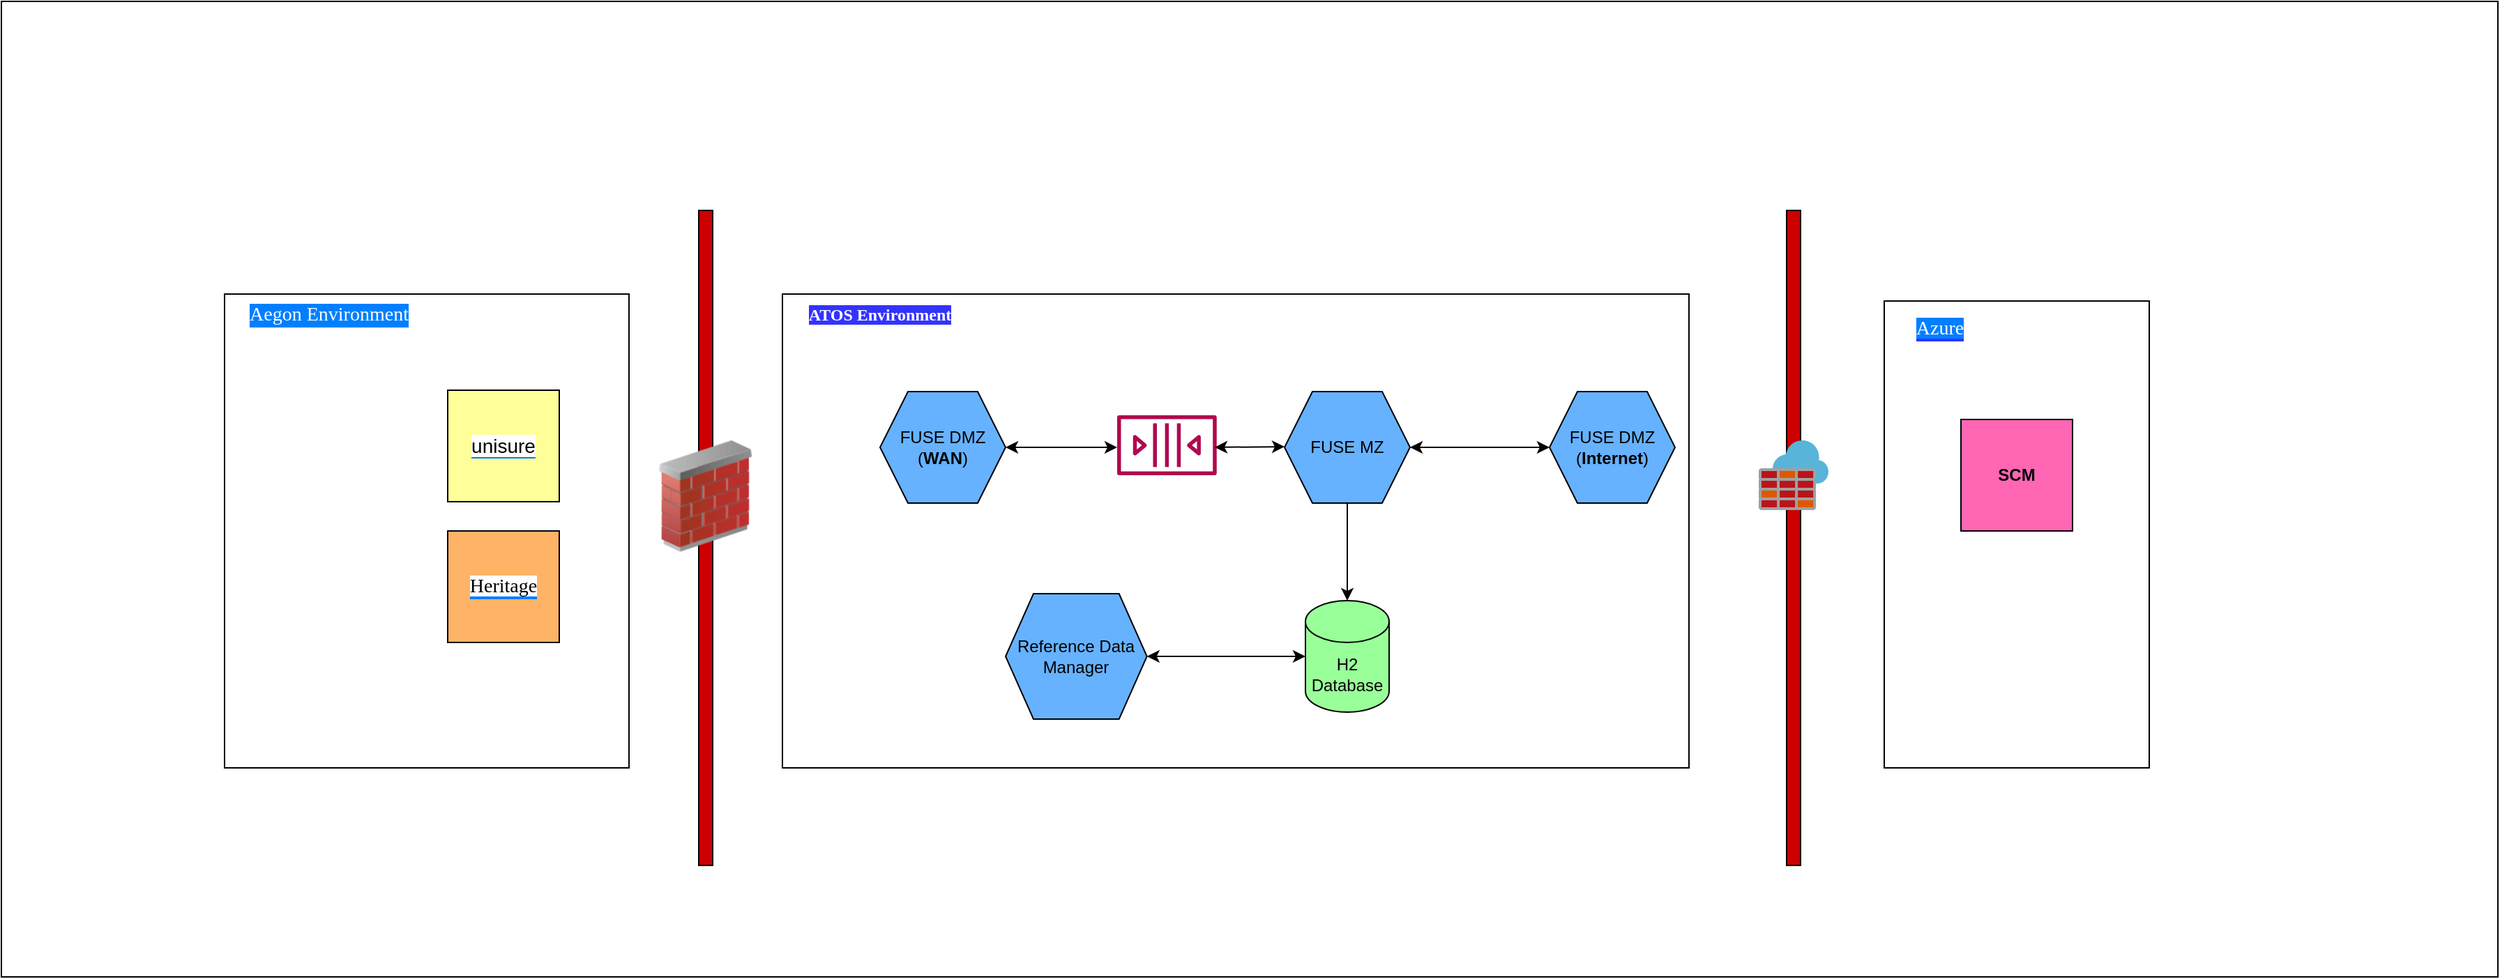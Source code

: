 <mxfile version="17.4.0" type="github">
  <diagram id="V6QHfMiRqVxOChgMFrc-" name="Page-1">
    <mxGraphModel dx="2317" dy="538" grid="1" gridSize="10" guides="1" tooltips="1" connect="1" arrows="1" fold="1" page="1" pageScale="1" pageWidth="850" pageHeight="1100" math="0" shadow="0">
      <root>
        <mxCell id="0" />
        <mxCell id="1" parent="0" />
        <mxCell id="h0OjAdlszt1tEg1Gr9Ha-36" value="" style="rounded=0;whiteSpace=wrap;html=1;labelBackgroundColor=#FFFFFF;fontFamily=Helvetica;fontSize=14;fontColor=#000000;fillColor=#FFFFFF;" vertex="1" parent="1">
          <mxGeometry x="-480" y="80" width="1790" height="700" as="geometry" />
        </mxCell>
        <mxCell id="h0OjAdlszt1tEg1Gr9Ha-4" value="" style="rounded=0;whiteSpace=wrap;html=1;" vertex="1" parent="1">
          <mxGeometry x="80" y="290" width="650" height="340" as="geometry" />
        </mxCell>
        <mxCell id="h0OjAdlszt1tEg1Gr9Ha-6" value="FUSE DMZ (&lt;b&gt;Internet&lt;/b&gt;)" style="shape=hexagon;perimeter=hexagonPerimeter2;whiteSpace=wrap;html=1;fixedSize=1;fillColor=#66B2FF;" vertex="1" parent="1">
          <mxGeometry x="630" y="360" width="90" height="80" as="geometry" />
        </mxCell>
        <mxCell id="h0OjAdlszt1tEg1Gr9Ha-8" value="" style="sketch=0;outlineConnect=0;fontColor=#232F3E;gradientColor=none;fillColor=#B0084D;strokeColor=none;dashed=0;verticalLabelPosition=bottom;verticalAlign=top;align=center;html=1;fontSize=12;fontStyle=0;aspect=fixed;pointerEvents=1;shape=mxgraph.aws4.queue;" vertex="1" parent="1">
          <mxGeometry x="320" y="377" width="71.36" height="43" as="geometry" />
        </mxCell>
        <mxCell id="h0OjAdlszt1tEg1Gr9Ha-19" value="" style="edgeStyle=orthogonalEdgeStyle;rounded=0;orthogonalLoop=1;jettySize=auto;html=1;" edge="1" parent="1" source="h0OjAdlszt1tEg1Gr9Ha-7" target="h0OjAdlszt1tEg1Gr9Ha-17">
          <mxGeometry relative="1" as="geometry" />
        </mxCell>
        <mxCell id="h0OjAdlszt1tEg1Gr9Ha-7" value="FUSE MZ" style="shape=hexagon;perimeter=hexagonPerimeter2;whiteSpace=wrap;html=1;fixedSize=1;fillColor=#66B2FF;" vertex="1" parent="1">
          <mxGeometry x="440" y="360" width="90" height="80" as="geometry" />
        </mxCell>
        <mxCell id="h0OjAdlszt1tEg1Gr9Ha-5" value="FUSE DMZ (&lt;b&gt;WAN&lt;/b&gt;)" style="shape=hexagon;perimeter=hexagonPerimeter2;whiteSpace=wrap;html=1;fixedSize=1;fillColor=#66B2FF;" vertex="1" parent="1">
          <mxGeometry x="150" y="360" width="90" height="80" as="geometry" />
        </mxCell>
        <mxCell id="h0OjAdlszt1tEg1Gr9Ha-15" value="" style="rounded=0;whiteSpace=wrap;html=1;fillColor=#FFFFFF;" vertex="1" parent="1">
          <mxGeometry x="870" y="295" width="190" height="335" as="geometry" />
        </mxCell>
        <mxCell id="h0OjAdlszt1tEg1Gr9Ha-16" value="Reference Data Manager" style="shape=hexagon;perimeter=hexagonPerimeter2;whiteSpace=wrap;html=1;fixedSize=1;fillColor=#66B2FF;" vertex="1" parent="1">
          <mxGeometry x="240" y="505" width="101.36" height="90" as="geometry" />
        </mxCell>
        <mxCell id="h0OjAdlszt1tEg1Gr9Ha-17" value="H2 Database" style="shape=cylinder3;whiteSpace=wrap;html=1;boundedLbl=1;backgroundOutline=1;size=15;fillColor=#99FF99;" vertex="1" parent="1">
          <mxGeometry x="455" y="510" width="60" height="80" as="geometry" />
        </mxCell>
        <mxCell id="h0OjAdlszt1tEg1Gr9Ha-20" value="&lt;b&gt;SCM&lt;/b&gt;" style="whiteSpace=wrap;html=1;aspect=fixed;fillColor=#FF66B3;" vertex="1" parent="1">
          <mxGeometry x="925" y="380" width="80" height="80" as="geometry" />
        </mxCell>
        <mxCell id="h0OjAdlszt1tEg1Gr9Ha-21" value="&lt;font face=&quot;Georgia&quot; color=&quot;#ffffff&quot;&gt;&lt;b style=&quot;background-color: rgb(51 , 51 , 255)&quot;&gt;ATOS Environment&lt;/b&gt;&lt;/font&gt;" style="text;html=1;strokeColor=none;fillColor=none;align=center;verticalAlign=middle;whiteSpace=wrap;rounded=0;" vertex="1" parent="1">
          <mxGeometry x="80" y="290" width="140" height="30" as="geometry" />
        </mxCell>
        <mxCell id="h0OjAdlszt1tEg1Gr9Ha-22" value="&lt;span style=&quot;background-color: rgb(0 , 127 , 255)&quot;&gt;Azure&lt;/span&gt;" style="text;html=1;strokeColor=none;fillColor=none;align=center;verticalAlign=middle;whiteSpace=wrap;rounded=0;labelBackgroundColor=#3333FF;fontFamily=Georgia;fontSize=14;fontColor=#FFFFFF;" vertex="1" parent="1">
          <mxGeometry x="880" y="300" width="60" height="30" as="geometry" />
        </mxCell>
        <mxCell id="h0OjAdlszt1tEg1Gr9Ha-23" value="" style="rounded=0;whiteSpace=wrap;html=1;labelBackgroundColor=#007FFF;fontFamily=Georgia;fontSize=14;fontColor=#FFFFFF;fillColor=#CC0000;" vertex="1" parent="1">
          <mxGeometry x="800" y="230" width="10" height="470" as="geometry" />
        </mxCell>
        <mxCell id="h0OjAdlszt1tEg1Gr9Ha-24" value="" style="sketch=0;aspect=fixed;html=1;points=[];align=center;image;fontSize=12;image=img/lib/mscae/Azure_Firewall.svg;labelBackgroundColor=#007FFF;fontFamily=Georgia;fontColor=#FFFFFF;fillColor=#CC0000;" vertex="1" parent="1">
          <mxGeometry x="780" y="395" width="50" height="50" as="geometry" />
        </mxCell>
        <mxCell id="h0OjAdlszt1tEg1Gr9Ha-25" value="" style="endArrow=classic;startArrow=classic;html=1;rounded=0;fontFamily=Georgia;fontSize=14;fontColor=#FFFFFF;entryX=1;entryY=0.5;entryDx=0;entryDy=0;exitX=0;exitY=0.5;exitDx=0;exitDy=0;" edge="1" parent="1" source="h0OjAdlszt1tEg1Gr9Ha-6" target="h0OjAdlszt1tEg1Gr9Ha-7">
          <mxGeometry width="50" height="50" relative="1" as="geometry">
            <mxPoint x="560" y="430" as="sourcePoint" />
            <mxPoint x="610" y="380" as="targetPoint" />
          </mxGeometry>
        </mxCell>
        <mxCell id="h0OjAdlszt1tEg1Gr9Ha-26" value="" style="endArrow=classic;startArrow=classic;html=1;rounded=0;fontFamily=Georgia;fontSize=14;fontColor=#FFFFFF;entryX=1;entryY=0.5;entryDx=0;entryDy=0;" edge="1" parent="1">
          <mxGeometry width="50" height="50" relative="1" as="geometry">
            <mxPoint x="320" y="400" as="sourcePoint" />
            <mxPoint x="240" y="400" as="targetPoint" />
          </mxGeometry>
        </mxCell>
        <mxCell id="h0OjAdlszt1tEg1Gr9Ha-28" value="" style="endArrow=classic;startArrow=classic;html=1;rounded=0;fontFamily=Georgia;fontSize=14;fontColor=#FFFFFF;entryX=1;entryY=0.5;entryDx=0;entryDy=0;exitX=0;exitY=0.5;exitDx=0;exitDy=0;exitPerimeter=0;" edge="1" parent="1" source="h0OjAdlszt1tEg1Gr9Ha-17" target="h0OjAdlszt1tEg1Gr9Ha-16">
          <mxGeometry width="50" height="50" relative="1" as="geometry">
            <mxPoint x="440" y="544.5" as="sourcePoint" />
            <mxPoint x="360" y="544.5" as="targetPoint" />
          </mxGeometry>
        </mxCell>
        <mxCell id="h0OjAdlszt1tEg1Gr9Ha-29" value="" style="endArrow=classic;startArrow=classic;html=1;rounded=0;fontFamily=Georgia;fontSize=14;fontColor=#FFFFFF;" edge="1" parent="1">
          <mxGeometry width="50" height="50" relative="1" as="geometry">
            <mxPoint x="440" y="399.5" as="sourcePoint" />
            <mxPoint x="390" y="400" as="targetPoint" />
          </mxGeometry>
        </mxCell>
        <mxCell id="h0OjAdlszt1tEg1Gr9Ha-30" value="" style="rounded=0;whiteSpace=wrap;html=1;labelBackgroundColor=#007FFF;fontFamily=Georgia;fontSize=14;fontColor=#FFFFFF;fillColor=#FFFFFF;" vertex="1" parent="1">
          <mxGeometry x="-320" y="290" width="290" height="340" as="geometry" />
        </mxCell>
        <mxCell id="h0OjAdlszt1tEg1Gr9Ha-31" value="Aegon Environment" style="text;html=1;strokeColor=none;fillColor=none;align=center;verticalAlign=middle;whiteSpace=wrap;rounded=0;labelBackgroundColor=#007FFF;fontFamily=Georgia;fontSize=14;fontColor=#FFFFFF;" vertex="1" parent="1">
          <mxGeometry x="-320" y="290" width="150" height="30" as="geometry" />
        </mxCell>
        <mxCell id="h0OjAdlszt1tEg1Gr9Ha-32" value="&lt;font face=&quot;Helvetica&quot; style=&quot;background-color: rgb(255 , 255 , 255)&quot; color=&quot;#000000&quot;&gt;unisure&lt;/font&gt;" style="whiteSpace=wrap;html=1;aspect=fixed;labelBackgroundColor=#007FFF;fontFamily=Georgia;fontSize=14;fontColor=#FFFFFF;fillColor=#FFFF99;" vertex="1" parent="1">
          <mxGeometry x="-160" y="359" width="80" height="80" as="geometry" />
        </mxCell>
        <mxCell id="h0OjAdlszt1tEg1Gr9Ha-33" value="&lt;font color=&quot;#000000&quot; style=&quot;background-color: rgb(255 , 255 , 255)&quot;&gt;Heritage&lt;/font&gt;" style="whiteSpace=wrap;html=1;aspect=fixed;labelBackgroundColor=#007FFF;fontFamily=Georgia;fontSize=14;fontColor=#FFFFFF;fillColor=#FFB366;" vertex="1" parent="1">
          <mxGeometry x="-160" y="460" width="80" height="80" as="geometry" />
        </mxCell>
        <mxCell id="h0OjAdlszt1tEg1Gr9Ha-34" value="" style="rounded=0;whiteSpace=wrap;html=1;labelBackgroundColor=#007FFF;fontFamily=Georgia;fontSize=14;fontColor=#FFFFFF;fillColor=#CC0000;" vertex="1" parent="1">
          <mxGeometry x="20" y="230" width="10" height="470" as="geometry" />
        </mxCell>
        <mxCell id="h0OjAdlszt1tEg1Gr9Ha-35" value="" style="image;html=1;image=img/lib/clip_art/networking/Firewall_02_128x128.png;labelBackgroundColor=#FFFFFF;fontFamily=Helvetica;fontSize=14;fontColor=#000000;fillColor=#FFFFFF;" vertex="1" parent="1">
          <mxGeometry x="-15" y="395" width="80" height="80" as="geometry" />
        </mxCell>
      </root>
    </mxGraphModel>
  </diagram>
</mxfile>
